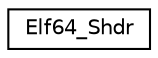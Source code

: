 digraph "Graphical Class Hierarchy"
{
 // LATEX_PDF_SIZE
  edge [fontname="Helvetica",fontsize="10",labelfontname="Helvetica",labelfontsize="10"];
  node [fontname="Helvetica",fontsize="10",shape=record];
  rankdir="LR";
  Node0 [label="Elf64_Shdr",height=0.2,width=0.4,color="black", fillcolor="white", style="filled",URL="$structElf64__Shdr.html",tooltip=" "];
}

